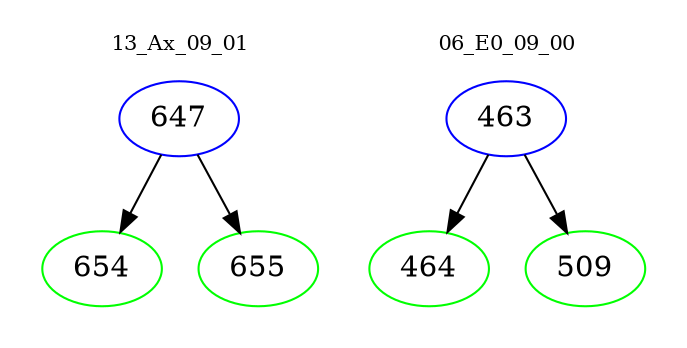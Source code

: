 digraph{
subgraph cluster_0 {
color = white
label = "13_Ax_09_01";
fontsize=10;
T0_647 [label="647", color="blue"]
T0_647 -> T0_654 [color="black"]
T0_654 [label="654", color="green"]
T0_647 -> T0_655 [color="black"]
T0_655 [label="655", color="green"]
}
subgraph cluster_1 {
color = white
label = "06_E0_09_00";
fontsize=10;
T1_463 [label="463", color="blue"]
T1_463 -> T1_464 [color="black"]
T1_464 [label="464", color="green"]
T1_463 -> T1_509 [color="black"]
T1_509 [label="509", color="green"]
}
}
